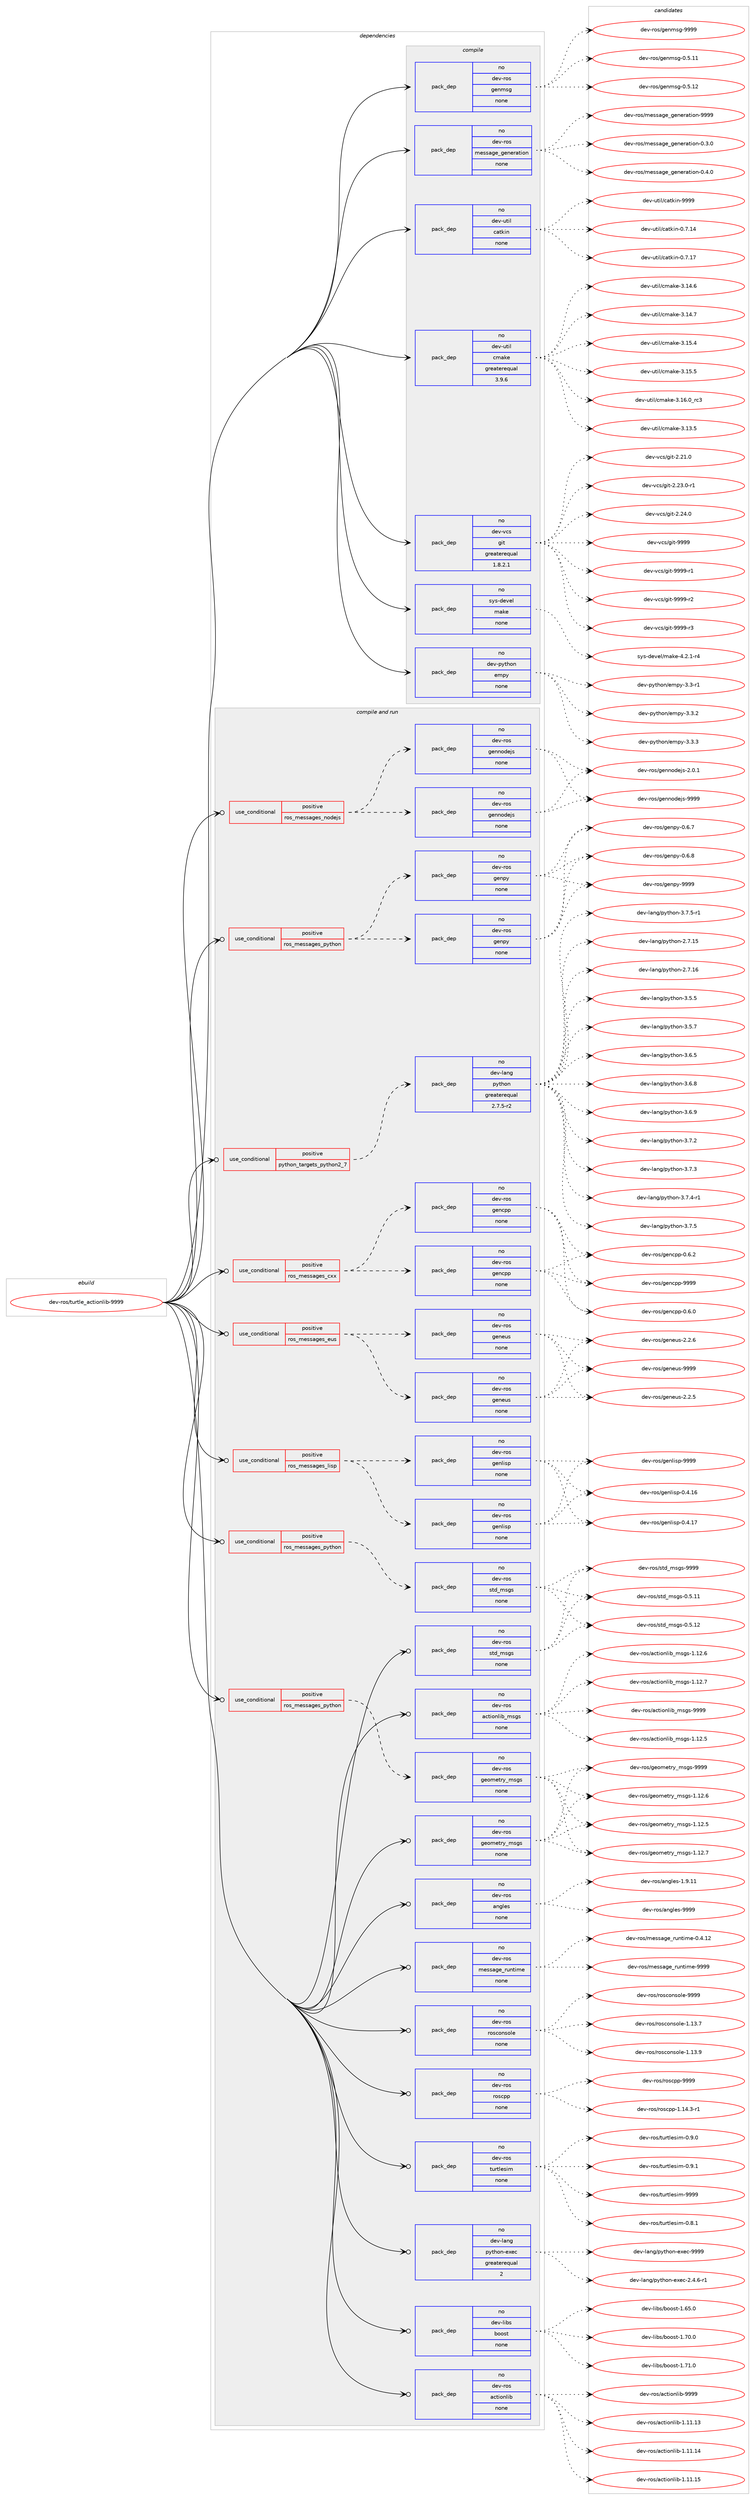 digraph prolog {

# *************
# Graph options
# *************

newrank=true;
concentrate=true;
compound=true;
graph [rankdir=LR,fontname=Helvetica,fontsize=10,ranksep=1.5];#, ranksep=2.5, nodesep=0.2];
edge  [arrowhead=vee];
node  [fontname=Helvetica,fontsize=10];

# **********
# The ebuild
# **********

subgraph cluster_leftcol {
color=gray;
rank=same;
label=<<i>ebuild</i>>;
id [label="dev-ros/turtle_actionlib-9999", color=red, width=4, href="../dev-ros/turtle_actionlib-9999.svg"];
}

# ****************
# The dependencies
# ****************

subgraph cluster_midcol {
color=gray;
label=<<i>dependencies</i>>;
subgraph cluster_compile {
fillcolor="#eeeeee";
style=filled;
label=<<i>compile</i>>;
subgraph pack503982 {
dependency672348 [label=<<TABLE BORDER="0" CELLBORDER="1" CELLSPACING="0" CELLPADDING="4" WIDTH="220"><TR><TD ROWSPAN="6" CELLPADDING="30">pack_dep</TD></TR><TR><TD WIDTH="110">no</TD></TR><TR><TD>dev-python</TD></TR><TR><TD>empy</TD></TR><TR><TD>none</TD></TR><TR><TD></TD></TR></TABLE>>, shape=none, color=blue];
}
id:e -> dependency672348:w [weight=20,style="solid",arrowhead="vee"];
subgraph pack503983 {
dependency672349 [label=<<TABLE BORDER="0" CELLBORDER="1" CELLSPACING="0" CELLPADDING="4" WIDTH="220"><TR><TD ROWSPAN="6" CELLPADDING="30">pack_dep</TD></TR><TR><TD WIDTH="110">no</TD></TR><TR><TD>dev-ros</TD></TR><TR><TD>genmsg</TD></TR><TR><TD>none</TD></TR><TR><TD></TD></TR></TABLE>>, shape=none, color=blue];
}
id:e -> dependency672349:w [weight=20,style="solid",arrowhead="vee"];
subgraph pack503984 {
dependency672350 [label=<<TABLE BORDER="0" CELLBORDER="1" CELLSPACING="0" CELLPADDING="4" WIDTH="220"><TR><TD ROWSPAN="6" CELLPADDING="30">pack_dep</TD></TR><TR><TD WIDTH="110">no</TD></TR><TR><TD>dev-ros</TD></TR><TR><TD>message_generation</TD></TR><TR><TD>none</TD></TR><TR><TD></TD></TR></TABLE>>, shape=none, color=blue];
}
id:e -> dependency672350:w [weight=20,style="solid",arrowhead="vee"];
subgraph pack503985 {
dependency672351 [label=<<TABLE BORDER="0" CELLBORDER="1" CELLSPACING="0" CELLPADDING="4" WIDTH="220"><TR><TD ROWSPAN="6" CELLPADDING="30">pack_dep</TD></TR><TR><TD WIDTH="110">no</TD></TR><TR><TD>dev-util</TD></TR><TR><TD>catkin</TD></TR><TR><TD>none</TD></TR><TR><TD></TD></TR></TABLE>>, shape=none, color=blue];
}
id:e -> dependency672351:w [weight=20,style="solid",arrowhead="vee"];
subgraph pack503986 {
dependency672352 [label=<<TABLE BORDER="0" CELLBORDER="1" CELLSPACING="0" CELLPADDING="4" WIDTH="220"><TR><TD ROWSPAN="6" CELLPADDING="30">pack_dep</TD></TR><TR><TD WIDTH="110">no</TD></TR><TR><TD>dev-util</TD></TR><TR><TD>cmake</TD></TR><TR><TD>greaterequal</TD></TR><TR><TD>3.9.6</TD></TR></TABLE>>, shape=none, color=blue];
}
id:e -> dependency672352:w [weight=20,style="solid",arrowhead="vee"];
subgraph pack503987 {
dependency672353 [label=<<TABLE BORDER="0" CELLBORDER="1" CELLSPACING="0" CELLPADDING="4" WIDTH="220"><TR><TD ROWSPAN="6" CELLPADDING="30">pack_dep</TD></TR><TR><TD WIDTH="110">no</TD></TR><TR><TD>dev-vcs</TD></TR><TR><TD>git</TD></TR><TR><TD>greaterequal</TD></TR><TR><TD>1.8.2.1</TD></TR></TABLE>>, shape=none, color=blue];
}
id:e -> dependency672353:w [weight=20,style="solid",arrowhead="vee"];
subgraph pack503988 {
dependency672354 [label=<<TABLE BORDER="0" CELLBORDER="1" CELLSPACING="0" CELLPADDING="4" WIDTH="220"><TR><TD ROWSPAN="6" CELLPADDING="30">pack_dep</TD></TR><TR><TD WIDTH="110">no</TD></TR><TR><TD>sys-devel</TD></TR><TR><TD>make</TD></TR><TR><TD>none</TD></TR><TR><TD></TD></TR></TABLE>>, shape=none, color=blue];
}
id:e -> dependency672354:w [weight=20,style="solid",arrowhead="vee"];
}
subgraph cluster_compileandrun {
fillcolor="#eeeeee";
style=filled;
label=<<i>compile and run</i>>;
subgraph cond156460 {
dependency672355 [label=<<TABLE BORDER="0" CELLBORDER="1" CELLSPACING="0" CELLPADDING="4"><TR><TD ROWSPAN="3" CELLPADDING="10">use_conditional</TD></TR><TR><TD>positive</TD></TR><TR><TD>python_targets_python2_7</TD></TR></TABLE>>, shape=none, color=red];
subgraph pack503989 {
dependency672356 [label=<<TABLE BORDER="0" CELLBORDER="1" CELLSPACING="0" CELLPADDING="4" WIDTH="220"><TR><TD ROWSPAN="6" CELLPADDING="30">pack_dep</TD></TR><TR><TD WIDTH="110">no</TD></TR><TR><TD>dev-lang</TD></TR><TR><TD>python</TD></TR><TR><TD>greaterequal</TD></TR><TR><TD>2.7.5-r2</TD></TR></TABLE>>, shape=none, color=blue];
}
dependency672355:e -> dependency672356:w [weight=20,style="dashed",arrowhead="vee"];
}
id:e -> dependency672355:w [weight=20,style="solid",arrowhead="odotvee"];
subgraph cond156461 {
dependency672357 [label=<<TABLE BORDER="0" CELLBORDER="1" CELLSPACING="0" CELLPADDING="4"><TR><TD ROWSPAN="3" CELLPADDING="10">use_conditional</TD></TR><TR><TD>positive</TD></TR><TR><TD>ros_messages_cxx</TD></TR></TABLE>>, shape=none, color=red];
subgraph pack503990 {
dependency672358 [label=<<TABLE BORDER="0" CELLBORDER="1" CELLSPACING="0" CELLPADDING="4" WIDTH="220"><TR><TD ROWSPAN="6" CELLPADDING="30">pack_dep</TD></TR><TR><TD WIDTH="110">no</TD></TR><TR><TD>dev-ros</TD></TR><TR><TD>gencpp</TD></TR><TR><TD>none</TD></TR><TR><TD></TD></TR></TABLE>>, shape=none, color=blue];
}
dependency672357:e -> dependency672358:w [weight=20,style="dashed",arrowhead="vee"];
subgraph pack503991 {
dependency672359 [label=<<TABLE BORDER="0" CELLBORDER="1" CELLSPACING="0" CELLPADDING="4" WIDTH="220"><TR><TD ROWSPAN="6" CELLPADDING="30">pack_dep</TD></TR><TR><TD WIDTH="110">no</TD></TR><TR><TD>dev-ros</TD></TR><TR><TD>gencpp</TD></TR><TR><TD>none</TD></TR><TR><TD></TD></TR></TABLE>>, shape=none, color=blue];
}
dependency672357:e -> dependency672359:w [weight=20,style="dashed",arrowhead="vee"];
}
id:e -> dependency672357:w [weight=20,style="solid",arrowhead="odotvee"];
subgraph cond156462 {
dependency672360 [label=<<TABLE BORDER="0" CELLBORDER="1" CELLSPACING="0" CELLPADDING="4"><TR><TD ROWSPAN="3" CELLPADDING="10">use_conditional</TD></TR><TR><TD>positive</TD></TR><TR><TD>ros_messages_eus</TD></TR></TABLE>>, shape=none, color=red];
subgraph pack503992 {
dependency672361 [label=<<TABLE BORDER="0" CELLBORDER="1" CELLSPACING="0" CELLPADDING="4" WIDTH="220"><TR><TD ROWSPAN="6" CELLPADDING="30">pack_dep</TD></TR><TR><TD WIDTH="110">no</TD></TR><TR><TD>dev-ros</TD></TR><TR><TD>geneus</TD></TR><TR><TD>none</TD></TR><TR><TD></TD></TR></TABLE>>, shape=none, color=blue];
}
dependency672360:e -> dependency672361:w [weight=20,style="dashed",arrowhead="vee"];
subgraph pack503993 {
dependency672362 [label=<<TABLE BORDER="0" CELLBORDER="1" CELLSPACING="0" CELLPADDING="4" WIDTH="220"><TR><TD ROWSPAN="6" CELLPADDING="30">pack_dep</TD></TR><TR><TD WIDTH="110">no</TD></TR><TR><TD>dev-ros</TD></TR><TR><TD>geneus</TD></TR><TR><TD>none</TD></TR><TR><TD></TD></TR></TABLE>>, shape=none, color=blue];
}
dependency672360:e -> dependency672362:w [weight=20,style="dashed",arrowhead="vee"];
}
id:e -> dependency672360:w [weight=20,style="solid",arrowhead="odotvee"];
subgraph cond156463 {
dependency672363 [label=<<TABLE BORDER="0" CELLBORDER="1" CELLSPACING="0" CELLPADDING="4"><TR><TD ROWSPAN="3" CELLPADDING="10">use_conditional</TD></TR><TR><TD>positive</TD></TR><TR><TD>ros_messages_lisp</TD></TR></TABLE>>, shape=none, color=red];
subgraph pack503994 {
dependency672364 [label=<<TABLE BORDER="0" CELLBORDER="1" CELLSPACING="0" CELLPADDING="4" WIDTH="220"><TR><TD ROWSPAN="6" CELLPADDING="30">pack_dep</TD></TR><TR><TD WIDTH="110">no</TD></TR><TR><TD>dev-ros</TD></TR><TR><TD>genlisp</TD></TR><TR><TD>none</TD></TR><TR><TD></TD></TR></TABLE>>, shape=none, color=blue];
}
dependency672363:e -> dependency672364:w [weight=20,style="dashed",arrowhead="vee"];
subgraph pack503995 {
dependency672365 [label=<<TABLE BORDER="0" CELLBORDER="1" CELLSPACING="0" CELLPADDING="4" WIDTH="220"><TR><TD ROWSPAN="6" CELLPADDING="30">pack_dep</TD></TR><TR><TD WIDTH="110">no</TD></TR><TR><TD>dev-ros</TD></TR><TR><TD>genlisp</TD></TR><TR><TD>none</TD></TR><TR><TD></TD></TR></TABLE>>, shape=none, color=blue];
}
dependency672363:e -> dependency672365:w [weight=20,style="dashed",arrowhead="vee"];
}
id:e -> dependency672363:w [weight=20,style="solid",arrowhead="odotvee"];
subgraph cond156464 {
dependency672366 [label=<<TABLE BORDER="0" CELLBORDER="1" CELLSPACING="0" CELLPADDING="4"><TR><TD ROWSPAN="3" CELLPADDING="10">use_conditional</TD></TR><TR><TD>positive</TD></TR><TR><TD>ros_messages_nodejs</TD></TR></TABLE>>, shape=none, color=red];
subgraph pack503996 {
dependency672367 [label=<<TABLE BORDER="0" CELLBORDER="1" CELLSPACING="0" CELLPADDING="4" WIDTH="220"><TR><TD ROWSPAN="6" CELLPADDING="30">pack_dep</TD></TR><TR><TD WIDTH="110">no</TD></TR><TR><TD>dev-ros</TD></TR><TR><TD>gennodejs</TD></TR><TR><TD>none</TD></TR><TR><TD></TD></TR></TABLE>>, shape=none, color=blue];
}
dependency672366:e -> dependency672367:w [weight=20,style="dashed",arrowhead="vee"];
subgraph pack503997 {
dependency672368 [label=<<TABLE BORDER="0" CELLBORDER="1" CELLSPACING="0" CELLPADDING="4" WIDTH="220"><TR><TD ROWSPAN="6" CELLPADDING="30">pack_dep</TD></TR><TR><TD WIDTH="110">no</TD></TR><TR><TD>dev-ros</TD></TR><TR><TD>gennodejs</TD></TR><TR><TD>none</TD></TR><TR><TD></TD></TR></TABLE>>, shape=none, color=blue];
}
dependency672366:e -> dependency672368:w [weight=20,style="dashed",arrowhead="vee"];
}
id:e -> dependency672366:w [weight=20,style="solid",arrowhead="odotvee"];
subgraph cond156465 {
dependency672369 [label=<<TABLE BORDER="0" CELLBORDER="1" CELLSPACING="0" CELLPADDING="4"><TR><TD ROWSPAN="3" CELLPADDING="10">use_conditional</TD></TR><TR><TD>positive</TD></TR><TR><TD>ros_messages_python</TD></TR></TABLE>>, shape=none, color=red];
subgraph pack503998 {
dependency672370 [label=<<TABLE BORDER="0" CELLBORDER="1" CELLSPACING="0" CELLPADDING="4" WIDTH="220"><TR><TD ROWSPAN="6" CELLPADDING="30">pack_dep</TD></TR><TR><TD WIDTH="110">no</TD></TR><TR><TD>dev-ros</TD></TR><TR><TD>genpy</TD></TR><TR><TD>none</TD></TR><TR><TD></TD></TR></TABLE>>, shape=none, color=blue];
}
dependency672369:e -> dependency672370:w [weight=20,style="dashed",arrowhead="vee"];
subgraph pack503999 {
dependency672371 [label=<<TABLE BORDER="0" CELLBORDER="1" CELLSPACING="0" CELLPADDING="4" WIDTH="220"><TR><TD ROWSPAN="6" CELLPADDING="30">pack_dep</TD></TR><TR><TD WIDTH="110">no</TD></TR><TR><TD>dev-ros</TD></TR><TR><TD>genpy</TD></TR><TR><TD>none</TD></TR><TR><TD></TD></TR></TABLE>>, shape=none, color=blue];
}
dependency672369:e -> dependency672371:w [weight=20,style="dashed",arrowhead="vee"];
}
id:e -> dependency672369:w [weight=20,style="solid",arrowhead="odotvee"];
subgraph cond156466 {
dependency672372 [label=<<TABLE BORDER="0" CELLBORDER="1" CELLSPACING="0" CELLPADDING="4"><TR><TD ROWSPAN="3" CELLPADDING="10">use_conditional</TD></TR><TR><TD>positive</TD></TR><TR><TD>ros_messages_python</TD></TR></TABLE>>, shape=none, color=red];
subgraph pack504000 {
dependency672373 [label=<<TABLE BORDER="0" CELLBORDER="1" CELLSPACING="0" CELLPADDING="4" WIDTH="220"><TR><TD ROWSPAN="6" CELLPADDING="30">pack_dep</TD></TR><TR><TD WIDTH="110">no</TD></TR><TR><TD>dev-ros</TD></TR><TR><TD>geometry_msgs</TD></TR><TR><TD>none</TD></TR><TR><TD></TD></TR></TABLE>>, shape=none, color=blue];
}
dependency672372:e -> dependency672373:w [weight=20,style="dashed",arrowhead="vee"];
}
id:e -> dependency672372:w [weight=20,style="solid",arrowhead="odotvee"];
subgraph cond156467 {
dependency672374 [label=<<TABLE BORDER="0" CELLBORDER="1" CELLSPACING="0" CELLPADDING="4"><TR><TD ROWSPAN="3" CELLPADDING="10">use_conditional</TD></TR><TR><TD>positive</TD></TR><TR><TD>ros_messages_python</TD></TR></TABLE>>, shape=none, color=red];
subgraph pack504001 {
dependency672375 [label=<<TABLE BORDER="0" CELLBORDER="1" CELLSPACING="0" CELLPADDING="4" WIDTH="220"><TR><TD ROWSPAN="6" CELLPADDING="30">pack_dep</TD></TR><TR><TD WIDTH="110">no</TD></TR><TR><TD>dev-ros</TD></TR><TR><TD>std_msgs</TD></TR><TR><TD>none</TD></TR><TR><TD></TD></TR></TABLE>>, shape=none, color=blue];
}
dependency672374:e -> dependency672375:w [weight=20,style="dashed",arrowhead="vee"];
}
id:e -> dependency672374:w [weight=20,style="solid",arrowhead="odotvee"];
subgraph pack504002 {
dependency672376 [label=<<TABLE BORDER="0" CELLBORDER="1" CELLSPACING="0" CELLPADDING="4" WIDTH="220"><TR><TD ROWSPAN="6" CELLPADDING="30">pack_dep</TD></TR><TR><TD WIDTH="110">no</TD></TR><TR><TD>dev-lang</TD></TR><TR><TD>python-exec</TD></TR><TR><TD>greaterequal</TD></TR><TR><TD>2</TD></TR></TABLE>>, shape=none, color=blue];
}
id:e -> dependency672376:w [weight=20,style="solid",arrowhead="odotvee"];
subgraph pack504003 {
dependency672377 [label=<<TABLE BORDER="0" CELLBORDER="1" CELLSPACING="0" CELLPADDING="4" WIDTH="220"><TR><TD ROWSPAN="6" CELLPADDING="30">pack_dep</TD></TR><TR><TD WIDTH="110">no</TD></TR><TR><TD>dev-libs</TD></TR><TR><TD>boost</TD></TR><TR><TD>none</TD></TR><TR><TD></TD></TR></TABLE>>, shape=none, color=blue];
}
id:e -> dependency672377:w [weight=20,style="solid",arrowhead="odotvee"];
subgraph pack504004 {
dependency672378 [label=<<TABLE BORDER="0" CELLBORDER="1" CELLSPACING="0" CELLPADDING="4" WIDTH="220"><TR><TD ROWSPAN="6" CELLPADDING="30">pack_dep</TD></TR><TR><TD WIDTH="110">no</TD></TR><TR><TD>dev-ros</TD></TR><TR><TD>actionlib</TD></TR><TR><TD>none</TD></TR><TR><TD></TD></TR></TABLE>>, shape=none, color=blue];
}
id:e -> dependency672378:w [weight=20,style="solid",arrowhead="odotvee"];
subgraph pack504005 {
dependency672379 [label=<<TABLE BORDER="0" CELLBORDER="1" CELLSPACING="0" CELLPADDING="4" WIDTH="220"><TR><TD ROWSPAN="6" CELLPADDING="30">pack_dep</TD></TR><TR><TD WIDTH="110">no</TD></TR><TR><TD>dev-ros</TD></TR><TR><TD>actionlib_msgs</TD></TR><TR><TD>none</TD></TR><TR><TD></TD></TR></TABLE>>, shape=none, color=blue];
}
id:e -> dependency672379:w [weight=20,style="solid",arrowhead="odotvee"];
subgraph pack504006 {
dependency672380 [label=<<TABLE BORDER="0" CELLBORDER="1" CELLSPACING="0" CELLPADDING="4" WIDTH="220"><TR><TD ROWSPAN="6" CELLPADDING="30">pack_dep</TD></TR><TR><TD WIDTH="110">no</TD></TR><TR><TD>dev-ros</TD></TR><TR><TD>angles</TD></TR><TR><TD>none</TD></TR><TR><TD></TD></TR></TABLE>>, shape=none, color=blue];
}
id:e -> dependency672380:w [weight=20,style="solid",arrowhead="odotvee"];
subgraph pack504007 {
dependency672381 [label=<<TABLE BORDER="0" CELLBORDER="1" CELLSPACING="0" CELLPADDING="4" WIDTH="220"><TR><TD ROWSPAN="6" CELLPADDING="30">pack_dep</TD></TR><TR><TD WIDTH="110">no</TD></TR><TR><TD>dev-ros</TD></TR><TR><TD>geometry_msgs</TD></TR><TR><TD>none</TD></TR><TR><TD></TD></TR></TABLE>>, shape=none, color=blue];
}
id:e -> dependency672381:w [weight=20,style="solid",arrowhead="odotvee"];
subgraph pack504008 {
dependency672382 [label=<<TABLE BORDER="0" CELLBORDER="1" CELLSPACING="0" CELLPADDING="4" WIDTH="220"><TR><TD ROWSPAN="6" CELLPADDING="30">pack_dep</TD></TR><TR><TD WIDTH="110">no</TD></TR><TR><TD>dev-ros</TD></TR><TR><TD>message_runtime</TD></TR><TR><TD>none</TD></TR><TR><TD></TD></TR></TABLE>>, shape=none, color=blue];
}
id:e -> dependency672382:w [weight=20,style="solid",arrowhead="odotvee"];
subgraph pack504009 {
dependency672383 [label=<<TABLE BORDER="0" CELLBORDER="1" CELLSPACING="0" CELLPADDING="4" WIDTH="220"><TR><TD ROWSPAN="6" CELLPADDING="30">pack_dep</TD></TR><TR><TD WIDTH="110">no</TD></TR><TR><TD>dev-ros</TD></TR><TR><TD>rosconsole</TD></TR><TR><TD>none</TD></TR><TR><TD></TD></TR></TABLE>>, shape=none, color=blue];
}
id:e -> dependency672383:w [weight=20,style="solid",arrowhead="odotvee"];
subgraph pack504010 {
dependency672384 [label=<<TABLE BORDER="0" CELLBORDER="1" CELLSPACING="0" CELLPADDING="4" WIDTH="220"><TR><TD ROWSPAN="6" CELLPADDING="30">pack_dep</TD></TR><TR><TD WIDTH="110">no</TD></TR><TR><TD>dev-ros</TD></TR><TR><TD>roscpp</TD></TR><TR><TD>none</TD></TR><TR><TD></TD></TR></TABLE>>, shape=none, color=blue];
}
id:e -> dependency672384:w [weight=20,style="solid",arrowhead="odotvee"];
subgraph pack504011 {
dependency672385 [label=<<TABLE BORDER="0" CELLBORDER="1" CELLSPACING="0" CELLPADDING="4" WIDTH="220"><TR><TD ROWSPAN="6" CELLPADDING="30">pack_dep</TD></TR><TR><TD WIDTH="110">no</TD></TR><TR><TD>dev-ros</TD></TR><TR><TD>std_msgs</TD></TR><TR><TD>none</TD></TR><TR><TD></TD></TR></TABLE>>, shape=none, color=blue];
}
id:e -> dependency672385:w [weight=20,style="solid",arrowhead="odotvee"];
subgraph pack504012 {
dependency672386 [label=<<TABLE BORDER="0" CELLBORDER="1" CELLSPACING="0" CELLPADDING="4" WIDTH="220"><TR><TD ROWSPAN="6" CELLPADDING="30">pack_dep</TD></TR><TR><TD WIDTH="110">no</TD></TR><TR><TD>dev-ros</TD></TR><TR><TD>turtlesim</TD></TR><TR><TD>none</TD></TR><TR><TD></TD></TR></TABLE>>, shape=none, color=blue];
}
id:e -> dependency672386:w [weight=20,style="solid",arrowhead="odotvee"];
}
subgraph cluster_run {
fillcolor="#eeeeee";
style=filled;
label=<<i>run</i>>;
}
}

# **************
# The candidates
# **************

subgraph cluster_choices {
rank=same;
color=gray;
label=<<i>candidates</i>>;

subgraph choice503982 {
color=black;
nodesep=1;
choice1001011184511212111610411111047101109112121455146514511449 [label="dev-python/empy-3.3-r1", color=red, width=4,href="../dev-python/empy-3.3-r1.svg"];
choice1001011184511212111610411111047101109112121455146514650 [label="dev-python/empy-3.3.2", color=red, width=4,href="../dev-python/empy-3.3.2.svg"];
choice1001011184511212111610411111047101109112121455146514651 [label="dev-python/empy-3.3.3", color=red, width=4,href="../dev-python/empy-3.3.3.svg"];
dependency672348:e -> choice1001011184511212111610411111047101109112121455146514511449:w [style=dotted,weight="100"];
dependency672348:e -> choice1001011184511212111610411111047101109112121455146514650:w [style=dotted,weight="100"];
dependency672348:e -> choice1001011184511212111610411111047101109112121455146514651:w [style=dotted,weight="100"];
}
subgraph choice503983 {
color=black;
nodesep=1;
choice100101118451141111154710310111010911510345484653464949 [label="dev-ros/genmsg-0.5.11", color=red, width=4,href="../dev-ros/genmsg-0.5.11.svg"];
choice100101118451141111154710310111010911510345484653464950 [label="dev-ros/genmsg-0.5.12", color=red, width=4,href="../dev-ros/genmsg-0.5.12.svg"];
choice10010111845114111115471031011101091151034557575757 [label="dev-ros/genmsg-9999", color=red, width=4,href="../dev-ros/genmsg-9999.svg"];
dependency672349:e -> choice100101118451141111154710310111010911510345484653464949:w [style=dotted,weight="100"];
dependency672349:e -> choice100101118451141111154710310111010911510345484653464950:w [style=dotted,weight="100"];
dependency672349:e -> choice10010111845114111115471031011101091151034557575757:w [style=dotted,weight="100"];
}
subgraph choice503984 {
color=black;
nodesep=1;
choice1001011184511411111547109101115115971031019510310111010111497116105111110454846514648 [label="dev-ros/message_generation-0.3.0", color=red, width=4,href="../dev-ros/message_generation-0.3.0.svg"];
choice1001011184511411111547109101115115971031019510310111010111497116105111110454846524648 [label="dev-ros/message_generation-0.4.0", color=red, width=4,href="../dev-ros/message_generation-0.4.0.svg"];
choice10010111845114111115471091011151159710310195103101110101114971161051111104557575757 [label="dev-ros/message_generation-9999", color=red, width=4,href="../dev-ros/message_generation-9999.svg"];
dependency672350:e -> choice1001011184511411111547109101115115971031019510310111010111497116105111110454846514648:w [style=dotted,weight="100"];
dependency672350:e -> choice1001011184511411111547109101115115971031019510310111010111497116105111110454846524648:w [style=dotted,weight="100"];
dependency672350:e -> choice10010111845114111115471091011151159710310195103101110101114971161051111104557575757:w [style=dotted,weight="100"];
}
subgraph choice503985 {
color=black;
nodesep=1;
choice1001011184511711610510847999711610710511045484655464952 [label="dev-util/catkin-0.7.14", color=red, width=4,href="../dev-util/catkin-0.7.14.svg"];
choice1001011184511711610510847999711610710511045484655464955 [label="dev-util/catkin-0.7.17", color=red, width=4,href="../dev-util/catkin-0.7.17.svg"];
choice100101118451171161051084799971161071051104557575757 [label="dev-util/catkin-9999", color=red, width=4,href="../dev-util/catkin-9999.svg"];
dependency672351:e -> choice1001011184511711610510847999711610710511045484655464952:w [style=dotted,weight="100"];
dependency672351:e -> choice1001011184511711610510847999711610710511045484655464955:w [style=dotted,weight="100"];
dependency672351:e -> choice100101118451171161051084799971161071051104557575757:w [style=dotted,weight="100"];
}
subgraph choice503986 {
color=black;
nodesep=1;
choice1001011184511711610510847991099710710145514649514653 [label="dev-util/cmake-3.13.5", color=red, width=4,href="../dev-util/cmake-3.13.5.svg"];
choice1001011184511711610510847991099710710145514649524654 [label="dev-util/cmake-3.14.6", color=red, width=4,href="../dev-util/cmake-3.14.6.svg"];
choice1001011184511711610510847991099710710145514649524655 [label="dev-util/cmake-3.14.7", color=red, width=4,href="../dev-util/cmake-3.14.7.svg"];
choice1001011184511711610510847991099710710145514649534652 [label="dev-util/cmake-3.15.4", color=red, width=4,href="../dev-util/cmake-3.15.4.svg"];
choice1001011184511711610510847991099710710145514649534653 [label="dev-util/cmake-3.15.5", color=red, width=4,href="../dev-util/cmake-3.15.5.svg"];
choice1001011184511711610510847991099710710145514649544648951149951 [label="dev-util/cmake-3.16.0_rc3", color=red, width=4,href="../dev-util/cmake-3.16.0_rc3.svg"];
dependency672352:e -> choice1001011184511711610510847991099710710145514649514653:w [style=dotted,weight="100"];
dependency672352:e -> choice1001011184511711610510847991099710710145514649524654:w [style=dotted,weight="100"];
dependency672352:e -> choice1001011184511711610510847991099710710145514649524655:w [style=dotted,weight="100"];
dependency672352:e -> choice1001011184511711610510847991099710710145514649534652:w [style=dotted,weight="100"];
dependency672352:e -> choice1001011184511711610510847991099710710145514649534653:w [style=dotted,weight="100"];
dependency672352:e -> choice1001011184511711610510847991099710710145514649544648951149951:w [style=dotted,weight="100"];
}
subgraph choice503987 {
color=black;
nodesep=1;
choice10010111845118991154710310511645504650494648 [label="dev-vcs/git-2.21.0", color=red, width=4,href="../dev-vcs/git-2.21.0.svg"];
choice100101118451189911547103105116455046505146484511449 [label="dev-vcs/git-2.23.0-r1", color=red, width=4,href="../dev-vcs/git-2.23.0-r1.svg"];
choice10010111845118991154710310511645504650524648 [label="dev-vcs/git-2.24.0", color=red, width=4,href="../dev-vcs/git-2.24.0.svg"];
choice1001011184511899115471031051164557575757 [label="dev-vcs/git-9999", color=red, width=4,href="../dev-vcs/git-9999.svg"];
choice10010111845118991154710310511645575757574511449 [label="dev-vcs/git-9999-r1", color=red, width=4,href="../dev-vcs/git-9999-r1.svg"];
choice10010111845118991154710310511645575757574511450 [label="dev-vcs/git-9999-r2", color=red, width=4,href="../dev-vcs/git-9999-r2.svg"];
choice10010111845118991154710310511645575757574511451 [label="dev-vcs/git-9999-r3", color=red, width=4,href="../dev-vcs/git-9999-r3.svg"];
dependency672353:e -> choice10010111845118991154710310511645504650494648:w [style=dotted,weight="100"];
dependency672353:e -> choice100101118451189911547103105116455046505146484511449:w [style=dotted,weight="100"];
dependency672353:e -> choice10010111845118991154710310511645504650524648:w [style=dotted,weight="100"];
dependency672353:e -> choice1001011184511899115471031051164557575757:w [style=dotted,weight="100"];
dependency672353:e -> choice10010111845118991154710310511645575757574511449:w [style=dotted,weight="100"];
dependency672353:e -> choice10010111845118991154710310511645575757574511450:w [style=dotted,weight="100"];
dependency672353:e -> choice10010111845118991154710310511645575757574511451:w [style=dotted,weight="100"];
}
subgraph choice503988 {
color=black;
nodesep=1;
choice1151211154510010111810110847109971071014552465046494511452 [label="sys-devel/make-4.2.1-r4", color=red, width=4,href="../sys-devel/make-4.2.1-r4.svg"];
dependency672354:e -> choice1151211154510010111810110847109971071014552465046494511452:w [style=dotted,weight="100"];
}
subgraph choice503989 {
color=black;
nodesep=1;
choice10010111845108971101034711212111610411111045504655464953 [label="dev-lang/python-2.7.15", color=red, width=4,href="../dev-lang/python-2.7.15.svg"];
choice10010111845108971101034711212111610411111045504655464954 [label="dev-lang/python-2.7.16", color=red, width=4,href="../dev-lang/python-2.7.16.svg"];
choice100101118451089711010347112121116104111110455146534653 [label="dev-lang/python-3.5.5", color=red, width=4,href="../dev-lang/python-3.5.5.svg"];
choice100101118451089711010347112121116104111110455146534655 [label="dev-lang/python-3.5.7", color=red, width=4,href="../dev-lang/python-3.5.7.svg"];
choice100101118451089711010347112121116104111110455146544653 [label="dev-lang/python-3.6.5", color=red, width=4,href="../dev-lang/python-3.6.5.svg"];
choice100101118451089711010347112121116104111110455146544656 [label="dev-lang/python-3.6.8", color=red, width=4,href="../dev-lang/python-3.6.8.svg"];
choice100101118451089711010347112121116104111110455146544657 [label="dev-lang/python-3.6.9", color=red, width=4,href="../dev-lang/python-3.6.9.svg"];
choice100101118451089711010347112121116104111110455146554650 [label="dev-lang/python-3.7.2", color=red, width=4,href="../dev-lang/python-3.7.2.svg"];
choice100101118451089711010347112121116104111110455146554651 [label="dev-lang/python-3.7.3", color=red, width=4,href="../dev-lang/python-3.7.3.svg"];
choice1001011184510897110103471121211161041111104551465546524511449 [label="dev-lang/python-3.7.4-r1", color=red, width=4,href="../dev-lang/python-3.7.4-r1.svg"];
choice100101118451089711010347112121116104111110455146554653 [label="dev-lang/python-3.7.5", color=red, width=4,href="../dev-lang/python-3.7.5.svg"];
choice1001011184510897110103471121211161041111104551465546534511449 [label="dev-lang/python-3.7.5-r1", color=red, width=4,href="../dev-lang/python-3.7.5-r1.svg"];
dependency672356:e -> choice10010111845108971101034711212111610411111045504655464953:w [style=dotted,weight="100"];
dependency672356:e -> choice10010111845108971101034711212111610411111045504655464954:w [style=dotted,weight="100"];
dependency672356:e -> choice100101118451089711010347112121116104111110455146534653:w [style=dotted,weight="100"];
dependency672356:e -> choice100101118451089711010347112121116104111110455146534655:w [style=dotted,weight="100"];
dependency672356:e -> choice100101118451089711010347112121116104111110455146544653:w [style=dotted,weight="100"];
dependency672356:e -> choice100101118451089711010347112121116104111110455146544656:w [style=dotted,weight="100"];
dependency672356:e -> choice100101118451089711010347112121116104111110455146544657:w [style=dotted,weight="100"];
dependency672356:e -> choice100101118451089711010347112121116104111110455146554650:w [style=dotted,weight="100"];
dependency672356:e -> choice100101118451089711010347112121116104111110455146554651:w [style=dotted,weight="100"];
dependency672356:e -> choice1001011184510897110103471121211161041111104551465546524511449:w [style=dotted,weight="100"];
dependency672356:e -> choice100101118451089711010347112121116104111110455146554653:w [style=dotted,weight="100"];
dependency672356:e -> choice1001011184510897110103471121211161041111104551465546534511449:w [style=dotted,weight="100"];
}
subgraph choice503990 {
color=black;
nodesep=1;
choice100101118451141111154710310111099112112454846544648 [label="dev-ros/gencpp-0.6.0", color=red, width=4,href="../dev-ros/gencpp-0.6.0.svg"];
choice100101118451141111154710310111099112112454846544650 [label="dev-ros/gencpp-0.6.2", color=red, width=4,href="../dev-ros/gencpp-0.6.2.svg"];
choice1001011184511411111547103101110991121124557575757 [label="dev-ros/gencpp-9999", color=red, width=4,href="../dev-ros/gencpp-9999.svg"];
dependency672358:e -> choice100101118451141111154710310111099112112454846544648:w [style=dotted,weight="100"];
dependency672358:e -> choice100101118451141111154710310111099112112454846544650:w [style=dotted,weight="100"];
dependency672358:e -> choice1001011184511411111547103101110991121124557575757:w [style=dotted,weight="100"];
}
subgraph choice503991 {
color=black;
nodesep=1;
choice100101118451141111154710310111099112112454846544648 [label="dev-ros/gencpp-0.6.0", color=red, width=4,href="../dev-ros/gencpp-0.6.0.svg"];
choice100101118451141111154710310111099112112454846544650 [label="dev-ros/gencpp-0.6.2", color=red, width=4,href="../dev-ros/gencpp-0.6.2.svg"];
choice1001011184511411111547103101110991121124557575757 [label="dev-ros/gencpp-9999", color=red, width=4,href="../dev-ros/gencpp-9999.svg"];
dependency672359:e -> choice100101118451141111154710310111099112112454846544648:w [style=dotted,weight="100"];
dependency672359:e -> choice100101118451141111154710310111099112112454846544650:w [style=dotted,weight="100"];
dependency672359:e -> choice1001011184511411111547103101110991121124557575757:w [style=dotted,weight="100"];
}
subgraph choice503992 {
color=black;
nodesep=1;
choice1001011184511411111547103101110101117115455046504653 [label="dev-ros/geneus-2.2.5", color=red, width=4,href="../dev-ros/geneus-2.2.5.svg"];
choice1001011184511411111547103101110101117115455046504654 [label="dev-ros/geneus-2.2.6", color=red, width=4,href="../dev-ros/geneus-2.2.6.svg"];
choice10010111845114111115471031011101011171154557575757 [label="dev-ros/geneus-9999", color=red, width=4,href="../dev-ros/geneus-9999.svg"];
dependency672361:e -> choice1001011184511411111547103101110101117115455046504653:w [style=dotted,weight="100"];
dependency672361:e -> choice1001011184511411111547103101110101117115455046504654:w [style=dotted,weight="100"];
dependency672361:e -> choice10010111845114111115471031011101011171154557575757:w [style=dotted,weight="100"];
}
subgraph choice503993 {
color=black;
nodesep=1;
choice1001011184511411111547103101110101117115455046504653 [label="dev-ros/geneus-2.2.5", color=red, width=4,href="../dev-ros/geneus-2.2.5.svg"];
choice1001011184511411111547103101110101117115455046504654 [label="dev-ros/geneus-2.2.6", color=red, width=4,href="../dev-ros/geneus-2.2.6.svg"];
choice10010111845114111115471031011101011171154557575757 [label="dev-ros/geneus-9999", color=red, width=4,href="../dev-ros/geneus-9999.svg"];
dependency672362:e -> choice1001011184511411111547103101110101117115455046504653:w [style=dotted,weight="100"];
dependency672362:e -> choice1001011184511411111547103101110101117115455046504654:w [style=dotted,weight="100"];
dependency672362:e -> choice10010111845114111115471031011101011171154557575757:w [style=dotted,weight="100"];
}
subgraph choice503994 {
color=black;
nodesep=1;
choice100101118451141111154710310111010810511511245484652464954 [label="dev-ros/genlisp-0.4.16", color=red, width=4,href="../dev-ros/genlisp-0.4.16.svg"];
choice100101118451141111154710310111010810511511245484652464955 [label="dev-ros/genlisp-0.4.17", color=red, width=4,href="../dev-ros/genlisp-0.4.17.svg"];
choice10010111845114111115471031011101081051151124557575757 [label="dev-ros/genlisp-9999", color=red, width=4,href="../dev-ros/genlisp-9999.svg"];
dependency672364:e -> choice100101118451141111154710310111010810511511245484652464954:w [style=dotted,weight="100"];
dependency672364:e -> choice100101118451141111154710310111010810511511245484652464955:w [style=dotted,weight="100"];
dependency672364:e -> choice10010111845114111115471031011101081051151124557575757:w [style=dotted,weight="100"];
}
subgraph choice503995 {
color=black;
nodesep=1;
choice100101118451141111154710310111010810511511245484652464954 [label="dev-ros/genlisp-0.4.16", color=red, width=4,href="../dev-ros/genlisp-0.4.16.svg"];
choice100101118451141111154710310111010810511511245484652464955 [label="dev-ros/genlisp-0.4.17", color=red, width=4,href="../dev-ros/genlisp-0.4.17.svg"];
choice10010111845114111115471031011101081051151124557575757 [label="dev-ros/genlisp-9999", color=red, width=4,href="../dev-ros/genlisp-9999.svg"];
dependency672365:e -> choice100101118451141111154710310111010810511511245484652464954:w [style=dotted,weight="100"];
dependency672365:e -> choice100101118451141111154710310111010810511511245484652464955:w [style=dotted,weight="100"];
dependency672365:e -> choice10010111845114111115471031011101081051151124557575757:w [style=dotted,weight="100"];
}
subgraph choice503996 {
color=black;
nodesep=1;
choice1001011184511411111547103101110110111100101106115455046484649 [label="dev-ros/gennodejs-2.0.1", color=red, width=4,href="../dev-ros/gennodejs-2.0.1.svg"];
choice10010111845114111115471031011101101111001011061154557575757 [label="dev-ros/gennodejs-9999", color=red, width=4,href="../dev-ros/gennodejs-9999.svg"];
dependency672367:e -> choice1001011184511411111547103101110110111100101106115455046484649:w [style=dotted,weight="100"];
dependency672367:e -> choice10010111845114111115471031011101101111001011061154557575757:w [style=dotted,weight="100"];
}
subgraph choice503997 {
color=black;
nodesep=1;
choice1001011184511411111547103101110110111100101106115455046484649 [label="dev-ros/gennodejs-2.0.1", color=red, width=4,href="../dev-ros/gennodejs-2.0.1.svg"];
choice10010111845114111115471031011101101111001011061154557575757 [label="dev-ros/gennodejs-9999", color=red, width=4,href="../dev-ros/gennodejs-9999.svg"];
dependency672368:e -> choice1001011184511411111547103101110110111100101106115455046484649:w [style=dotted,weight="100"];
dependency672368:e -> choice10010111845114111115471031011101101111001011061154557575757:w [style=dotted,weight="100"];
}
subgraph choice503998 {
color=black;
nodesep=1;
choice1001011184511411111547103101110112121454846544655 [label="dev-ros/genpy-0.6.7", color=red, width=4,href="../dev-ros/genpy-0.6.7.svg"];
choice1001011184511411111547103101110112121454846544656 [label="dev-ros/genpy-0.6.8", color=red, width=4,href="../dev-ros/genpy-0.6.8.svg"];
choice10010111845114111115471031011101121214557575757 [label="dev-ros/genpy-9999", color=red, width=4,href="../dev-ros/genpy-9999.svg"];
dependency672370:e -> choice1001011184511411111547103101110112121454846544655:w [style=dotted,weight="100"];
dependency672370:e -> choice1001011184511411111547103101110112121454846544656:w [style=dotted,weight="100"];
dependency672370:e -> choice10010111845114111115471031011101121214557575757:w [style=dotted,weight="100"];
}
subgraph choice503999 {
color=black;
nodesep=1;
choice1001011184511411111547103101110112121454846544655 [label="dev-ros/genpy-0.6.7", color=red, width=4,href="../dev-ros/genpy-0.6.7.svg"];
choice1001011184511411111547103101110112121454846544656 [label="dev-ros/genpy-0.6.8", color=red, width=4,href="../dev-ros/genpy-0.6.8.svg"];
choice10010111845114111115471031011101121214557575757 [label="dev-ros/genpy-9999", color=red, width=4,href="../dev-ros/genpy-9999.svg"];
dependency672371:e -> choice1001011184511411111547103101110112121454846544655:w [style=dotted,weight="100"];
dependency672371:e -> choice1001011184511411111547103101110112121454846544656:w [style=dotted,weight="100"];
dependency672371:e -> choice10010111845114111115471031011101121214557575757:w [style=dotted,weight="100"];
}
subgraph choice504000 {
color=black;
nodesep=1;
choice10010111845114111115471031011111091011161141219510911510311545494649504653 [label="dev-ros/geometry_msgs-1.12.5", color=red, width=4,href="../dev-ros/geometry_msgs-1.12.5.svg"];
choice10010111845114111115471031011111091011161141219510911510311545494649504654 [label="dev-ros/geometry_msgs-1.12.6", color=red, width=4,href="../dev-ros/geometry_msgs-1.12.6.svg"];
choice10010111845114111115471031011111091011161141219510911510311545494649504655 [label="dev-ros/geometry_msgs-1.12.7", color=red, width=4,href="../dev-ros/geometry_msgs-1.12.7.svg"];
choice1001011184511411111547103101111109101116114121951091151031154557575757 [label="dev-ros/geometry_msgs-9999", color=red, width=4,href="../dev-ros/geometry_msgs-9999.svg"];
dependency672373:e -> choice10010111845114111115471031011111091011161141219510911510311545494649504653:w [style=dotted,weight="100"];
dependency672373:e -> choice10010111845114111115471031011111091011161141219510911510311545494649504654:w [style=dotted,weight="100"];
dependency672373:e -> choice10010111845114111115471031011111091011161141219510911510311545494649504655:w [style=dotted,weight="100"];
dependency672373:e -> choice1001011184511411111547103101111109101116114121951091151031154557575757:w [style=dotted,weight="100"];
}
subgraph choice504001 {
color=black;
nodesep=1;
choice10010111845114111115471151161009510911510311545484653464949 [label="dev-ros/std_msgs-0.5.11", color=red, width=4,href="../dev-ros/std_msgs-0.5.11.svg"];
choice10010111845114111115471151161009510911510311545484653464950 [label="dev-ros/std_msgs-0.5.12", color=red, width=4,href="../dev-ros/std_msgs-0.5.12.svg"];
choice1001011184511411111547115116100951091151031154557575757 [label="dev-ros/std_msgs-9999", color=red, width=4,href="../dev-ros/std_msgs-9999.svg"];
dependency672375:e -> choice10010111845114111115471151161009510911510311545484653464949:w [style=dotted,weight="100"];
dependency672375:e -> choice10010111845114111115471151161009510911510311545484653464950:w [style=dotted,weight="100"];
dependency672375:e -> choice1001011184511411111547115116100951091151031154557575757:w [style=dotted,weight="100"];
}
subgraph choice504002 {
color=black;
nodesep=1;
choice10010111845108971101034711212111610411111045101120101994550465246544511449 [label="dev-lang/python-exec-2.4.6-r1", color=red, width=4,href="../dev-lang/python-exec-2.4.6-r1.svg"];
choice10010111845108971101034711212111610411111045101120101994557575757 [label="dev-lang/python-exec-9999", color=red, width=4,href="../dev-lang/python-exec-9999.svg"];
dependency672376:e -> choice10010111845108971101034711212111610411111045101120101994550465246544511449:w [style=dotted,weight="100"];
dependency672376:e -> choice10010111845108971101034711212111610411111045101120101994557575757:w [style=dotted,weight="100"];
}
subgraph choice504003 {
color=black;
nodesep=1;
choice1001011184510810598115479811111111511645494654534648 [label="dev-libs/boost-1.65.0", color=red, width=4,href="../dev-libs/boost-1.65.0.svg"];
choice1001011184510810598115479811111111511645494655484648 [label="dev-libs/boost-1.70.0", color=red, width=4,href="../dev-libs/boost-1.70.0.svg"];
choice1001011184510810598115479811111111511645494655494648 [label="dev-libs/boost-1.71.0", color=red, width=4,href="../dev-libs/boost-1.71.0.svg"];
dependency672377:e -> choice1001011184510810598115479811111111511645494654534648:w [style=dotted,weight="100"];
dependency672377:e -> choice1001011184510810598115479811111111511645494655484648:w [style=dotted,weight="100"];
dependency672377:e -> choice1001011184510810598115479811111111511645494655494648:w [style=dotted,weight="100"];
}
subgraph choice504004 {
color=black;
nodesep=1;
choice10010111845114111115479799116105111110108105984549464949464951 [label="dev-ros/actionlib-1.11.13", color=red, width=4,href="../dev-ros/actionlib-1.11.13.svg"];
choice10010111845114111115479799116105111110108105984549464949464952 [label="dev-ros/actionlib-1.11.14", color=red, width=4,href="../dev-ros/actionlib-1.11.14.svg"];
choice10010111845114111115479799116105111110108105984549464949464953 [label="dev-ros/actionlib-1.11.15", color=red, width=4,href="../dev-ros/actionlib-1.11.15.svg"];
choice10010111845114111115479799116105111110108105984557575757 [label="dev-ros/actionlib-9999", color=red, width=4,href="../dev-ros/actionlib-9999.svg"];
dependency672378:e -> choice10010111845114111115479799116105111110108105984549464949464951:w [style=dotted,weight="100"];
dependency672378:e -> choice10010111845114111115479799116105111110108105984549464949464952:w [style=dotted,weight="100"];
dependency672378:e -> choice10010111845114111115479799116105111110108105984549464949464953:w [style=dotted,weight="100"];
dependency672378:e -> choice10010111845114111115479799116105111110108105984557575757:w [style=dotted,weight="100"];
}
subgraph choice504005 {
color=black;
nodesep=1;
choice10010111845114111115479799116105111110108105989510911510311545494649504653 [label="dev-ros/actionlib_msgs-1.12.5", color=red, width=4,href="../dev-ros/actionlib_msgs-1.12.5.svg"];
choice10010111845114111115479799116105111110108105989510911510311545494649504654 [label="dev-ros/actionlib_msgs-1.12.6", color=red, width=4,href="../dev-ros/actionlib_msgs-1.12.6.svg"];
choice10010111845114111115479799116105111110108105989510911510311545494649504655 [label="dev-ros/actionlib_msgs-1.12.7", color=red, width=4,href="../dev-ros/actionlib_msgs-1.12.7.svg"];
choice1001011184511411111547979911610511111010810598951091151031154557575757 [label="dev-ros/actionlib_msgs-9999", color=red, width=4,href="../dev-ros/actionlib_msgs-9999.svg"];
dependency672379:e -> choice10010111845114111115479799116105111110108105989510911510311545494649504653:w [style=dotted,weight="100"];
dependency672379:e -> choice10010111845114111115479799116105111110108105989510911510311545494649504654:w [style=dotted,weight="100"];
dependency672379:e -> choice10010111845114111115479799116105111110108105989510911510311545494649504655:w [style=dotted,weight="100"];
dependency672379:e -> choice1001011184511411111547979911610511111010810598951091151031154557575757:w [style=dotted,weight="100"];
}
subgraph choice504006 {
color=black;
nodesep=1;
choice10010111845114111115479711010310810111545494657464949 [label="dev-ros/angles-1.9.11", color=red, width=4,href="../dev-ros/angles-1.9.11.svg"];
choice1001011184511411111547971101031081011154557575757 [label="dev-ros/angles-9999", color=red, width=4,href="../dev-ros/angles-9999.svg"];
dependency672380:e -> choice10010111845114111115479711010310810111545494657464949:w [style=dotted,weight="100"];
dependency672380:e -> choice1001011184511411111547971101031081011154557575757:w [style=dotted,weight="100"];
}
subgraph choice504007 {
color=black;
nodesep=1;
choice10010111845114111115471031011111091011161141219510911510311545494649504653 [label="dev-ros/geometry_msgs-1.12.5", color=red, width=4,href="../dev-ros/geometry_msgs-1.12.5.svg"];
choice10010111845114111115471031011111091011161141219510911510311545494649504654 [label="dev-ros/geometry_msgs-1.12.6", color=red, width=4,href="../dev-ros/geometry_msgs-1.12.6.svg"];
choice10010111845114111115471031011111091011161141219510911510311545494649504655 [label="dev-ros/geometry_msgs-1.12.7", color=red, width=4,href="../dev-ros/geometry_msgs-1.12.7.svg"];
choice1001011184511411111547103101111109101116114121951091151031154557575757 [label="dev-ros/geometry_msgs-9999", color=red, width=4,href="../dev-ros/geometry_msgs-9999.svg"];
dependency672381:e -> choice10010111845114111115471031011111091011161141219510911510311545494649504653:w [style=dotted,weight="100"];
dependency672381:e -> choice10010111845114111115471031011111091011161141219510911510311545494649504654:w [style=dotted,weight="100"];
dependency672381:e -> choice10010111845114111115471031011111091011161141219510911510311545494649504655:w [style=dotted,weight="100"];
dependency672381:e -> choice1001011184511411111547103101111109101116114121951091151031154557575757:w [style=dotted,weight="100"];
}
subgraph choice504008 {
color=black;
nodesep=1;
choice1001011184511411111547109101115115971031019511411711011610510910145484652464950 [label="dev-ros/message_runtime-0.4.12", color=red, width=4,href="../dev-ros/message_runtime-0.4.12.svg"];
choice100101118451141111154710910111511597103101951141171101161051091014557575757 [label="dev-ros/message_runtime-9999", color=red, width=4,href="../dev-ros/message_runtime-9999.svg"];
dependency672382:e -> choice1001011184511411111547109101115115971031019511411711011610510910145484652464950:w [style=dotted,weight="100"];
dependency672382:e -> choice100101118451141111154710910111511597103101951141171101161051091014557575757:w [style=dotted,weight="100"];
}
subgraph choice504009 {
color=black;
nodesep=1;
choice10010111845114111115471141111159911111011511110810145494649514655 [label="dev-ros/rosconsole-1.13.7", color=red, width=4,href="../dev-ros/rosconsole-1.13.7.svg"];
choice10010111845114111115471141111159911111011511110810145494649514657 [label="dev-ros/rosconsole-1.13.9", color=red, width=4,href="../dev-ros/rosconsole-1.13.9.svg"];
choice1001011184511411111547114111115991111101151111081014557575757 [label="dev-ros/rosconsole-9999", color=red, width=4,href="../dev-ros/rosconsole-9999.svg"];
dependency672383:e -> choice10010111845114111115471141111159911111011511110810145494649514655:w [style=dotted,weight="100"];
dependency672383:e -> choice10010111845114111115471141111159911111011511110810145494649514657:w [style=dotted,weight="100"];
dependency672383:e -> choice1001011184511411111547114111115991111101151111081014557575757:w [style=dotted,weight="100"];
}
subgraph choice504010 {
color=black;
nodesep=1;
choice100101118451141111154711411111599112112454946495246514511449 [label="dev-ros/roscpp-1.14.3-r1", color=red, width=4,href="../dev-ros/roscpp-1.14.3-r1.svg"];
choice1001011184511411111547114111115991121124557575757 [label="dev-ros/roscpp-9999", color=red, width=4,href="../dev-ros/roscpp-9999.svg"];
dependency672384:e -> choice100101118451141111154711411111599112112454946495246514511449:w [style=dotted,weight="100"];
dependency672384:e -> choice1001011184511411111547114111115991121124557575757:w [style=dotted,weight="100"];
}
subgraph choice504011 {
color=black;
nodesep=1;
choice10010111845114111115471151161009510911510311545484653464949 [label="dev-ros/std_msgs-0.5.11", color=red, width=4,href="../dev-ros/std_msgs-0.5.11.svg"];
choice10010111845114111115471151161009510911510311545484653464950 [label="dev-ros/std_msgs-0.5.12", color=red, width=4,href="../dev-ros/std_msgs-0.5.12.svg"];
choice1001011184511411111547115116100951091151031154557575757 [label="dev-ros/std_msgs-9999", color=red, width=4,href="../dev-ros/std_msgs-9999.svg"];
dependency672385:e -> choice10010111845114111115471151161009510911510311545484653464949:w [style=dotted,weight="100"];
dependency672385:e -> choice10010111845114111115471151161009510911510311545484653464950:w [style=dotted,weight="100"];
dependency672385:e -> choice1001011184511411111547115116100951091151031154557575757:w [style=dotted,weight="100"];
}
subgraph choice504012 {
color=black;
nodesep=1;
choice1001011184511411111547116117114116108101115105109454846564649 [label="dev-ros/turtlesim-0.8.1", color=red, width=4,href="../dev-ros/turtlesim-0.8.1.svg"];
choice1001011184511411111547116117114116108101115105109454846574648 [label="dev-ros/turtlesim-0.9.0", color=red, width=4,href="../dev-ros/turtlesim-0.9.0.svg"];
choice1001011184511411111547116117114116108101115105109454846574649 [label="dev-ros/turtlesim-0.9.1", color=red, width=4,href="../dev-ros/turtlesim-0.9.1.svg"];
choice10010111845114111115471161171141161081011151051094557575757 [label="dev-ros/turtlesim-9999", color=red, width=4,href="../dev-ros/turtlesim-9999.svg"];
dependency672386:e -> choice1001011184511411111547116117114116108101115105109454846564649:w [style=dotted,weight="100"];
dependency672386:e -> choice1001011184511411111547116117114116108101115105109454846574648:w [style=dotted,weight="100"];
dependency672386:e -> choice1001011184511411111547116117114116108101115105109454846574649:w [style=dotted,weight="100"];
dependency672386:e -> choice10010111845114111115471161171141161081011151051094557575757:w [style=dotted,weight="100"];
}
}

}
